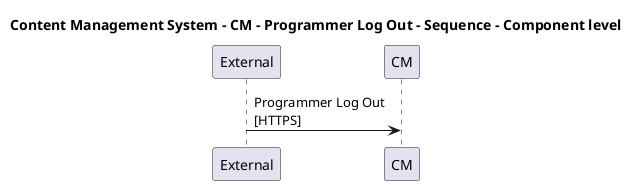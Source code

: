 @startuml

title Content Management System - CM - Programmer Log Out - Sequence - Component level

participant "External" as C4InterFlow.SoftwareSystems.ExternalSystem
participant "CM" as ContentManagementSystem.SoftwareSystems.CM

C4InterFlow.SoftwareSystems.ExternalSystem -> ContentManagementSystem.SoftwareSystems.CM : Programmer Log Out\n[HTTPS]


@enduml

